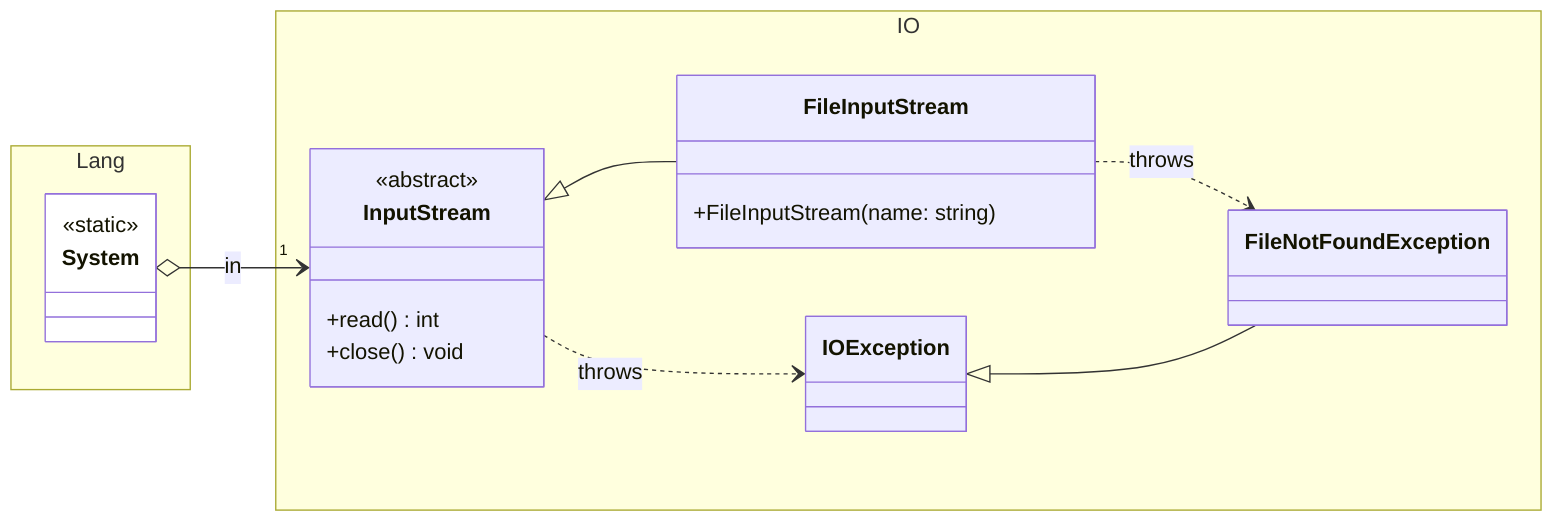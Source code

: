 classDiagram

    direction LR

    namespace Lang {

        class System {
            <<static>>
        }

    }

    namespace IO {

        class InputStream {
            <<abstract>>
            +read() int
            +close() void
        }

        class FileInputStream {
            +FileInputStream(name: string)
        }

        class IOException {

        }
        
        class FileNotFoundException {

        }

    }

    System o-->"1" InputStream: in

    InputStream <|-- FileInputStream
    InputStream ..> IOException: throws

    FileInputStream ..> FileNotFoundException: throws

    IOException <|-- FileNotFoundException 
    
    style System fill:white